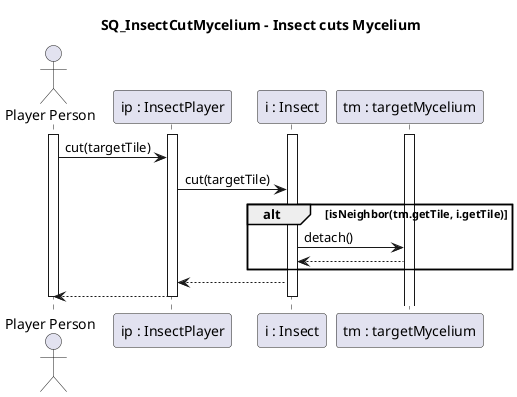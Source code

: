 @startuml SQ_InsectCutMycelium 

title SQ_InsectCutMycelium - Insect cuts Mycelium

actor "Player Person" as Pp
participant "ip : InsectPlayer" as Ip
participant "i : Insect" as I
participant "tm : targetMycelium" as TM

activate Pp
activate Ip
activate I
activate TM

Pp -> Ip : cut(targetTile)
Ip -> I : cut(targetTile)
alt isNeighbor(tm.getTile, i.getTile)
    I -> TM : detach()
    TM --> I
end
I --> Ip
Ip --> Pp

deactivate I
deactivate Ip
deactivate Pp

@enduml